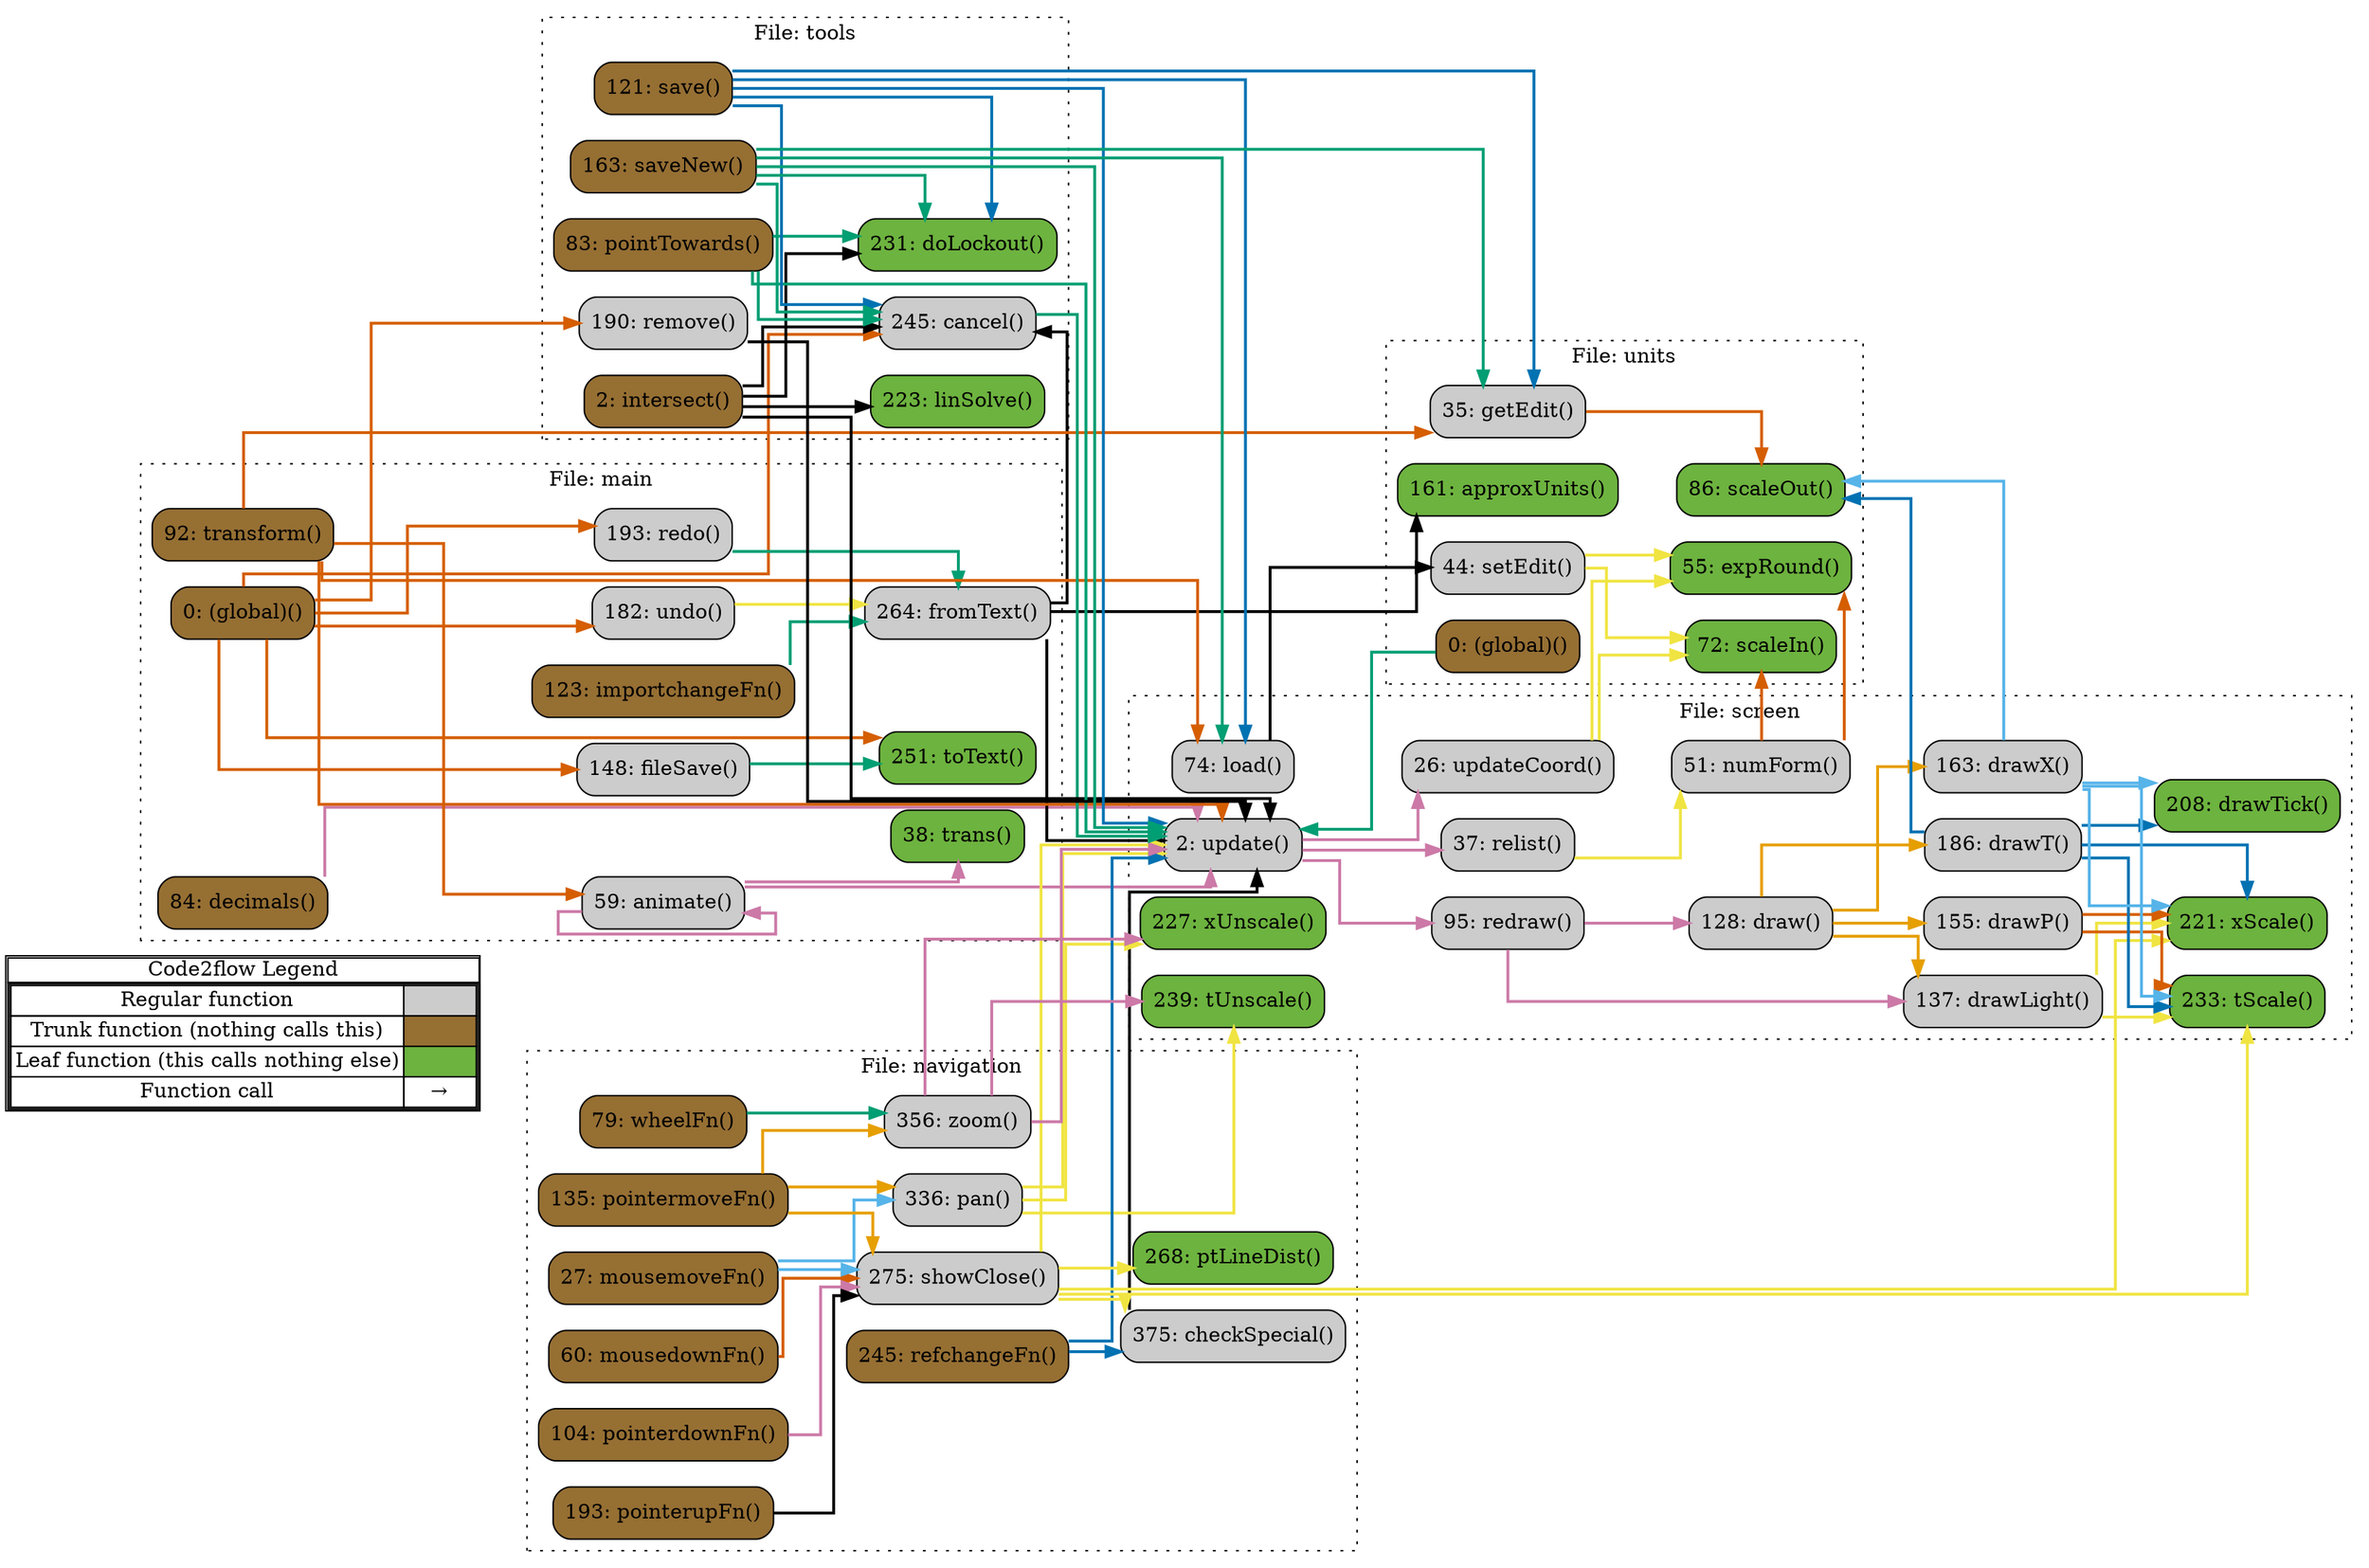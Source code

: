digraph G {
concentrate=true;
splines="ortho";
rankdir="LR";
subgraph legend{
    rank = min;
    label = "legend";
    Legend [shape=none, margin=0, label = <
        <table cellspacing="0" cellpadding="0" border="1"><tr><td>Code2flow Legend</td></tr><tr><td>
        <table cellspacing="0">
        <tr><td>Regular function</td><td width="50px" bgcolor='#cccccc'></td></tr>
        <tr><td>Trunk function (nothing calls this)</td><td bgcolor='#966F33'></td></tr>
        <tr><td>Leaf function (this calls nothing else)</td><td bgcolor='#6db33f'></td></tr>
        <tr><td>Function call</td><td><font color='black'>&#8594;</font></td></tr>
        </table></td></tr></table>
        >];
}node_caf936ae [label="0: (global)()" name="main::(global)" shape="rect" style="rounded,filled" fillcolor="#966F33" ];
node_9c233e6f [label="59: animate()" name="main::animate" shape="rect" style="rounded,filled" fillcolor="#cccccc" ];
node_d1b518e7 [label="84: decimals()" name="main::decimals" shape="rect" style="rounded,filled" fillcolor="#966F33" ];
node_2c70b17b [label="148: fileSave()" name="main::fileSave" shape="rect" style="rounded,filled" fillcolor="#cccccc" ];
node_3382a018 [label="264: fromText()" name="main::fromText" shape="rect" style="rounded,filled" fillcolor="#cccccc" ];
node_f7345c2b [label="123: importchangeFn()" name="main::importchangeFn" shape="rect" style="rounded,filled" fillcolor="#966F33" ];
node_6e4007d3 [label="193: redo()" name="main::redo" shape="rect" style="rounded,filled" fillcolor="#cccccc" ];
node_18f7f8de [label="251: toText()" name="main::toText" shape="rect" style="rounded,filled" fillcolor="#6db33f" ];
node_375f908d [label="38: trans()" name="main::trans" shape="rect" style="rounded,filled" fillcolor="#6db33f" ];
node_b2e465de [label="92: transform()" name="main::transform" shape="rect" style="rounded,filled" fillcolor="#966F33" ];
node_8213f2a4 [label="182: undo()" name="main::undo" shape="rect" style="rounded,filled" fillcolor="#cccccc" ];
node_d9a73350 [label="375: checkSpecial()" name="navigation::checkSpecial" shape="rect" style="rounded,filled" fillcolor="#cccccc" ];
node_ca416dde [label="60: mousedownFn()" name="navigation::mousedownFn" shape="rect" style="rounded,filled" fillcolor="#966F33" ];
node_0e4e28a2 [label="27: mousemoveFn()" name="navigation::mousemoveFn" shape="rect" style="rounded,filled" fillcolor="#966F33" ];
node_9804d674 [label="336: pan()" name="navigation::pan" shape="rect" style="rounded,filled" fillcolor="#cccccc" ];
node_48d52e9f [label="104: pointerdownFn()" name="navigation::pointerdownFn" shape="rect" style="rounded,filled" fillcolor="#966F33" ];
node_775d34e9 [label="135: pointermoveFn()" name="navigation::pointermoveFn" shape="rect" style="rounded,filled" fillcolor="#966F33" ];
node_bd0150c8 [label="193: pointerupFn()" name="navigation::pointerupFn" shape="rect" style="rounded,filled" fillcolor="#966F33" ];
node_7be725ab [label="268: ptLineDist()" name="navigation::ptLineDist" shape="rect" style="rounded,filled" fillcolor="#6db33f" ];
node_6e447665 [label="245: refchangeFn()" name="navigation::refchangeFn" shape="rect" style="rounded,filled" fillcolor="#966F33" ];
node_5ef5a824 [label="275: showClose()" name="navigation::showClose" shape="rect" style="rounded,filled" fillcolor="#cccccc" ];
node_ae012803 [label="79: wheelFn()" name="navigation::wheelFn" shape="rect" style="rounded,filled" fillcolor="#966F33" ];
node_4c4ac82f [label="356: zoom()" name="navigation::zoom" shape="rect" style="rounded,filled" fillcolor="#cccccc" ];
node_e97b61d9 [label="128: draw()" name="screen::draw" shape="rect" style="rounded,filled" fillcolor="#cccccc" ];
node_050036e4 [label="137: drawLight()" name="screen::drawLight" shape="rect" style="rounded,filled" fillcolor="#cccccc" ];
node_d6015b16 [label="155: drawP()" name="screen::drawP" shape="rect" style="rounded,filled" fillcolor="#cccccc" ];
node_d22c694d [label="186: drawT()" name="screen::drawT" shape="rect" style="rounded,filled" fillcolor="#cccccc" ];
node_1a97d75c [label="208: drawTick()" name="screen::drawTick" shape="rect" style="rounded,filled" fillcolor="#6db33f" ];
node_58c172f2 [label="163: drawX()" name="screen::drawX" shape="rect" style="rounded,filled" fillcolor="#cccccc" ];
node_5256d1f0 [label="74: load()" name="screen::load" shape="rect" style="rounded,filled" fillcolor="#cccccc" ];
node_7c3bc22e [label="51: numForm()" name="screen::numForm" shape="rect" style="rounded,filled" fillcolor="#cccccc" ];
node_21a53ccf [label="95: redraw()" name="screen::redraw" shape="rect" style="rounded,filled" fillcolor="#cccccc" ];
node_69a63c94 [label="37: relist()" name="screen::relist" shape="rect" style="rounded,filled" fillcolor="#cccccc" ];
node_7d2a4794 [label="233: tScale()" name="screen::tScale" shape="rect" style="rounded,filled" fillcolor="#6db33f" ];
node_517bb0d0 [label="239: tUnscale()" name="screen::tUnscale" shape="rect" style="rounded,filled" fillcolor="#6db33f" ];
node_e99b961f [label="2: update()" name="screen::update" shape="rect" style="rounded,filled" fillcolor="#cccccc" ];
node_33d4fccc [label="26: updateCoord()" name="screen::updateCoord" shape="rect" style="rounded,filled" fillcolor="#cccccc" ];
node_fa90da3b [label="221: xScale()" name="screen::xScale" shape="rect" style="rounded,filled" fillcolor="#6db33f" ];
node_07e8313c [label="227: xUnscale()" name="screen::xUnscale" shape="rect" style="rounded,filled" fillcolor="#6db33f" ];
node_33cc5133 [label="245: cancel()" name="tools::cancel" shape="rect" style="rounded,filled" fillcolor="#cccccc" ];
node_b1999a02 [label="231: doLockout()" name="tools::doLockout" shape="rect" style="rounded,filled" fillcolor="#6db33f" ];
node_5b7accd8 [label="2: intersect()" name="tools::intersect" shape="rect" style="rounded,filled" fillcolor="#966F33" ];
node_1ca9d2a3 [label="223: linSolve()" name="tools::linSolve" shape="rect" style="rounded,filled" fillcolor="#6db33f" ];
node_6bff441b [label="83: pointTowards()" name="tools::pointTowards" shape="rect" style="rounded,filled" fillcolor="#966F33" ];
node_74d8ee58 [label="190: remove()" name="tools::remove" shape="rect" style="rounded,filled" fillcolor="#cccccc" ];
node_a7fe2d7d [label="121: save()" name="tools::save" shape="rect" style="rounded,filled" fillcolor="#966F33" ];
node_f54dd97b [label="163: saveNew()" name="tools::saveNew" shape="rect" style="rounded,filled" fillcolor="#966F33" ];
node_b6229f6b [label="0: (global)()" name="units::(global)" shape="rect" style="rounded,filled" fillcolor="#966F33" ];
node_14f63563 [label="161: approxUnits()" name="units::approxUnits" shape="rect" style="rounded,filled" fillcolor="#6db33f" ];
node_d2cdc447 [label="55: expRound()" name="units::expRound" shape="rect" style="rounded,filled" fillcolor="#6db33f" ];
node_fa858cae [label="35: getEdit()" name="units::getEdit" shape="rect" style="rounded,filled" fillcolor="#cccccc" ];
node_844b9021 [label="72: scaleIn()" name="units::scaleIn" shape="rect" style="rounded,filled" fillcolor="#6db33f" ];
node_e8a4de99 [label="86: scaleOut()" name="units::scaleOut" shape="rect" style="rounded,filled" fillcolor="#6db33f" ];
node_5624cff4 [label="44: setEdit()" name="units::setEdit" shape="rect" style="rounded,filled" fillcolor="#cccccc" ];
node_caf936ae -> node_2c70b17b [color="#D55E00" penwidth="2"];
node_caf936ae -> node_6e4007d3 [color="#D55E00" penwidth="2"];
node_caf936ae -> node_18f7f8de [color="#D55E00" penwidth="2"];
node_caf936ae -> node_8213f2a4 [color="#D55E00" penwidth="2"];
node_caf936ae -> node_33cc5133 [color="#D55E00" penwidth="2"];
node_caf936ae -> node_74d8ee58 [color="#D55E00" penwidth="2"];
node_9c233e6f -> node_9c233e6f [color="#CC79A7" penwidth="2"];
node_9c233e6f -> node_375f908d [color="#CC79A7" penwidth="2"];
node_9c233e6f -> node_e99b961f [color="#CC79A7" penwidth="2"];
node_9c233e6f -> node_e99b961f [color="#CC79A7" penwidth="2"];
node_d1b518e7 -> node_e99b961f [color="#CC79A7" penwidth="2"];
node_2c70b17b -> node_18f7f8de [color="#009E73" penwidth="2"];
node_3382a018 -> node_e99b961f [color="#000000" penwidth="2"];
node_3382a018 -> node_e99b961f [color="#000000" penwidth="2"];
node_3382a018 -> node_33cc5133 [color="#000000" penwidth="2"];
node_3382a018 -> node_14f63563 [color="#000000" penwidth="2"];
node_f7345c2b -> node_3382a018 [color="#009E73" penwidth="2"];
node_6e4007d3 -> node_3382a018 [color="#009E73" penwidth="2"];
node_b2e465de -> node_9c233e6f [color="#D55E00" penwidth="2"];
node_b2e465de -> node_5256d1f0 [color="#D55E00" penwidth="2"];
node_b2e465de -> node_e99b961f [color="#D55E00" penwidth="2"];
node_b2e465de -> node_fa858cae [color="#D55E00" penwidth="2"];
node_b2e465de -> node_fa858cae [color="#D55E00" penwidth="2"];
node_b2e465de -> node_fa858cae [color="#D55E00" penwidth="2"];
node_8213f2a4 -> node_3382a018 [color="#F0E442" penwidth="2"];
node_d9a73350 -> node_e99b961f [color="#000000" penwidth="2"];
node_ca416dde -> node_5ef5a824 [color="#D55E00" penwidth="2"];
node_0e4e28a2 -> node_9804d674 [color="#56B4E9" penwidth="2"];
node_0e4e28a2 -> node_5ef5a824 [color="#56B4E9" penwidth="2"];
node_9804d674 -> node_517bb0d0 [color="#F0E442" penwidth="2"];
node_9804d674 -> node_517bb0d0 [color="#F0E442" penwidth="2"];
node_9804d674 -> node_e99b961f [color="#F0E442" penwidth="2"];
node_9804d674 -> node_07e8313c [color="#F0E442" penwidth="2"];
node_9804d674 -> node_07e8313c [color="#F0E442" penwidth="2"];
node_48d52e9f -> node_5ef5a824 [color="#CC79A7" penwidth="2"];
node_775d34e9 -> node_9804d674 [color="#E69F00" penwidth="2"];
node_775d34e9 -> node_5ef5a824 [color="#E69F00" penwidth="2"];
node_775d34e9 -> node_4c4ac82f [color="#E69F00" penwidth="2"];
node_bd0150c8 -> node_5ef5a824 [color="#000000" penwidth="2"];
node_6e447665 -> node_d9a73350 [color="#0072B2" penwidth="2"];
node_6e447665 -> node_e99b961f [color="#0072B2" penwidth="2"];
node_5ef5a824 -> node_d9a73350 [color="#F0E442" penwidth="2"];
node_5ef5a824 -> node_7be725ab [color="#F0E442" penwidth="2"];
node_5ef5a824 -> node_7be725ab [color="#F0E442" penwidth="2"];
node_5ef5a824 -> node_7d2a4794 [color="#F0E442" penwidth="2"];
node_5ef5a824 -> node_7d2a4794 [color="#F0E442" penwidth="2"];
node_5ef5a824 -> node_7d2a4794 [color="#F0E442" penwidth="2"];
node_5ef5a824 -> node_7d2a4794 [color="#F0E442" penwidth="2"];
node_5ef5a824 -> node_7d2a4794 [color="#F0E442" penwidth="2"];
node_5ef5a824 -> node_e99b961f [color="#F0E442" penwidth="2"];
node_5ef5a824 -> node_e99b961f [color="#F0E442" penwidth="2"];
node_5ef5a824 -> node_fa90da3b [color="#F0E442" penwidth="2"];
node_5ef5a824 -> node_fa90da3b [color="#F0E442" penwidth="2"];
node_5ef5a824 -> node_fa90da3b [color="#F0E442" penwidth="2"];
node_5ef5a824 -> node_fa90da3b [color="#F0E442" penwidth="2"];
node_5ef5a824 -> node_fa90da3b [color="#F0E442" penwidth="2"];
node_ae012803 -> node_4c4ac82f [color="#009E73" penwidth="2"];
node_4c4ac82f -> node_517bb0d0 [color="#CC79A7" penwidth="2"];
node_4c4ac82f -> node_e99b961f [color="#CC79A7" penwidth="2"];
node_4c4ac82f -> node_e99b961f [color="#CC79A7" penwidth="2"];
node_4c4ac82f -> node_07e8313c [color="#CC79A7" penwidth="2"];
node_e97b61d9 -> node_050036e4 [color="#E69F00" penwidth="2"];
node_e97b61d9 -> node_d6015b16 [color="#E69F00" penwidth="2"];
node_e97b61d9 -> node_d22c694d [color="#E69F00" penwidth="2"];
node_e97b61d9 -> node_58c172f2 [color="#E69F00" penwidth="2"];
node_050036e4 -> node_7d2a4794 [color="#F0E442" penwidth="2"];
node_050036e4 -> node_7d2a4794 [color="#F0E442" penwidth="2"];
node_050036e4 -> node_7d2a4794 [color="#F0E442" penwidth="2"];
node_050036e4 -> node_7d2a4794 [color="#F0E442" penwidth="2"];
node_050036e4 -> node_fa90da3b [color="#F0E442" penwidth="2"];
node_050036e4 -> node_fa90da3b [color="#F0E442" penwidth="2"];
node_050036e4 -> node_fa90da3b [color="#F0E442" penwidth="2"];
node_050036e4 -> node_fa90da3b [color="#F0E442" penwidth="2"];
node_d6015b16 -> node_7d2a4794 [color="#D55E00" penwidth="2"];
node_d6015b16 -> node_fa90da3b [color="#D55E00" penwidth="2"];
node_d22c694d -> node_1a97d75c [color="#0072B2" penwidth="2"];
node_d22c694d -> node_7d2a4794 [color="#0072B2" penwidth="2"];
node_d22c694d -> node_7d2a4794 [color="#0072B2" penwidth="2"];
node_d22c694d -> node_7d2a4794 [color="#0072B2" penwidth="2"];
node_d22c694d -> node_fa90da3b [color="#0072B2" penwidth="2"];
node_d22c694d -> node_fa90da3b [color="#0072B2" penwidth="2"];
node_d22c694d -> node_fa90da3b [color="#0072B2" penwidth="2"];
node_d22c694d -> node_e8a4de99 [color="#0072B2" penwidth="2"];
node_58c172f2 -> node_1a97d75c [color="#56B4E9" penwidth="2"];
node_58c172f2 -> node_7d2a4794 [color="#56B4E9" penwidth="2"];
node_58c172f2 -> node_7d2a4794 [color="#56B4E9" penwidth="2"];
node_58c172f2 -> node_7d2a4794 [color="#56B4E9" penwidth="2"];
node_58c172f2 -> node_fa90da3b [color="#56B4E9" penwidth="2"];
node_58c172f2 -> node_fa90da3b [color="#56B4E9" penwidth="2"];
node_58c172f2 -> node_fa90da3b [color="#56B4E9" penwidth="2"];
node_58c172f2 -> node_e8a4de99 [color="#56B4E9" penwidth="2"];
node_5256d1f0 -> node_5624cff4 [color="#000000" penwidth="2"];
node_5256d1f0 -> node_5624cff4 [color="#000000" penwidth="2"];
node_5256d1f0 -> node_5624cff4 [color="#000000" penwidth="2"];
node_5256d1f0 -> node_5624cff4 [color="#000000" penwidth="2"];
node_7c3bc22e -> node_d2cdc447 [color="#D55E00" penwidth="2"];
node_7c3bc22e -> node_844b9021 [color="#D55E00" penwidth="2"];
node_21a53ccf -> node_e97b61d9 [color="#CC79A7" penwidth="2"];
node_21a53ccf -> node_e97b61d9 [color="#CC79A7" penwidth="2"];
node_21a53ccf -> node_e97b61d9 [color="#CC79A7" penwidth="2"];
node_21a53ccf -> node_050036e4 [color="#CC79A7" penwidth="2"];
node_69a63c94 -> node_7c3bc22e [color="#F0E442" penwidth="2"];
node_69a63c94 -> node_7c3bc22e [color="#F0E442" penwidth="2"];
node_69a63c94 -> node_7c3bc22e [color="#F0E442" penwidth="2"];
node_e99b961f -> node_21a53ccf [color="#CC79A7" penwidth="2"];
node_e99b961f -> node_21a53ccf [color="#CC79A7" penwidth="2"];
node_e99b961f -> node_69a63c94 [color="#CC79A7" penwidth="2"];
node_e99b961f -> node_69a63c94 [color="#CC79A7" penwidth="2"];
node_e99b961f -> node_33d4fccc [color="#CC79A7" penwidth="2"];
node_33d4fccc -> node_d2cdc447 [color="#F0E442" penwidth="2"];
node_33d4fccc -> node_d2cdc447 [color="#F0E442" penwidth="2"];
node_33d4fccc -> node_844b9021 [color="#F0E442" penwidth="2"];
node_33d4fccc -> node_844b9021 [color="#F0E442" penwidth="2"];
node_33cc5133 -> node_e99b961f [color="#009E73" penwidth="2"];
node_33cc5133 -> node_e99b961f [color="#009E73" penwidth="2"];
node_33cc5133 -> node_e99b961f [color="#009E73" penwidth="2"];
node_5b7accd8 -> node_e99b961f [color="#000000" penwidth="2"];
node_5b7accd8 -> node_33cc5133 [color="#000000" penwidth="2"];
node_5b7accd8 -> node_b1999a02 [color="#000000" penwidth="2"];
node_5b7accd8 -> node_1ca9d2a3 [color="#000000" penwidth="2"];
node_5b7accd8 -> node_1ca9d2a3 [color="#000000" penwidth="2"];
node_5b7accd8 -> node_1ca9d2a3 [color="#000000" penwidth="2"];
node_5b7accd8 -> node_1ca9d2a3 [color="#000000" penwidth="2"];
node_6bff441b -> node_e99b961f [color="#009E73" penwidth="2"];
node_6bff441b -> node_e99b961f [color="#009E73" penwidth="2"];
node_6bff441b -> node_33cc5133 [color="#009E73" penwidth="2"];
node_6bff441b -> node_b1999a02 [color="#009E73" penwidth="2"];
node_74d8ee58 -> node_e99b961f [color="#000000" penwidth="2"];
node_74d8ee58 -> node_e99b961f [color="#000000" penwidth="2"];
node_a7fe2d7d -> node_5256d1f0 [color="#0072B2" penwidth="2"];
node_a7fe2d7d -> node_e99b961f [color="#0072B2" penwidth="2"];
node_a7fe2d7d -> node_33cc5133 [color="#0072B2" penwidth="2"];
node_a7fe2d7d -> node_b1999a02 [color="#0072B2" penwidth="2"];
node_a7fe2d7d -> node_fa858cae [color="#0072B2" penwidth="2"];
node_a7fe2d7d -> node_fa858cae [color="#0072B2" penwidth="2"];
node_a7fe2d7d -> node_fa858cae [color="#0072B2" penwidth="2"];
node_a7fe2d7d -> node_fa858cae [color="#0072B2" penwidth="2"];
node_f54dd97b -> node_5256d1f0 [color="#009E73" penwidth="2"];
node_f54dd97b -> node_e99b961f [color="#009E73" penwidth="2"];
node_f54dd97b -> node_33cc5133 [color="#009E73" penwidth="2"];
node_f54dd97b -> node_b1999a02 [color="#009E73" penwidth="2"];
node_f54dd97b -> node_fa858cae [color="#009E73" penwidth="2"];
node_f54dd97b -> node_fa858cae [color="#009E73" penwidth="2"];
node_f54dd97b -> node_fa858cae [color="#009E73" penwidth="2"];
node_f54dd97b -> node_fa858cae [color="#009E73" penwidth="2"];
node_f54dd97b -> node_fa858cae [color="#009E73" penwidth="2"];
node_f54dd97b -> node_fa858cae [color="#009E73" penwidth="2"];
node_f54dd97b -> node_fa858cae [color="#009E73" penwidth="2"];
node_f54dd97b -> node_fa858cae [color="#009E73" penwidth="2"];
node_b6229f6b -> node_e99b961f [color="#009E73" penwidth="2"];
node_b6229f6b -> node_e99b961f [color="#009E73" penwidth="2"];
node_fa858cae -> node_e8a4de99 [color="#D55E00" penwidth="2"];
node_5624cff4 -> node_d2cdc447 [color="#F0E442" penwidth="2"];
node_5624cff4 -> node_844b9021 [color="#F0E442" penwidth="2"];
subgraph cluster_072e8151 {
    node_375f908d node_9c233e6f node_d1b518e7 node_b2e465de node_f7345c2b node_2c70b17b node_8213f2a4 node_6e4007d3 node_18f7f8de node_3382a018 node_caf936ae;
    label="File: main";
    name="main";
    style="filled";
    graph[style=dotted];
};
subgraph cluster_296bb824 {
    node_0e4e28a2 node_ca416dde node_ae012803 node_48d52e9f node_775d34e9 node_bd0150c8 node_6e447665 node_7be725ab node_5ef5a824 node_9804d674 node_4c4ac82f node_d9a73350;
    label="File: navigation";
    name="navigation";
    style="filled";
    graph[style=dotted];
};
subgraph cluster_2503f4de {
    node_e99b961f node_33d4fccc node_69a63c94 node_7c3bc22e node_5256d1f0 node_21a53ccf node_e97b61d9 node_050036e4 node_d6015b16 node_58c172f2 node_d22c694d node_1a97d75c node_fa90da3b node_07e8313c node_7d2a4794 node_517bb0d0;
    label="File: screen";
    name="screen";
    style="filled";
    graph[style=dotted];
};
subgraph cluster_ce5aeb1f {
    node_5b7accd8 node_6bff441b node_a7fe2d7d node_f54dd97b node_74d8ee58 node_1ca9d2a3 node_b1999a02 node_33cc5133;
    label="File: tools";
    name="tools";
    style="filled";
    graph[style=dotted];
};
subgraph cluster_a479d557 {
    node_fa858cae node_5624cff4 node_d2cdc447 node_844b9021 node_e8a4de99 node_14f63563 node_b6229f6b;
    label="File: units";
    name="units";
    style="filled";
    graph[style=dotted];
};
}
